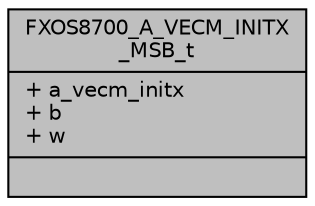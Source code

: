 digraph "FXOS8700_A_VECM_INITX_MSB_t"
{
  edge [fontname="Helvetica",fontsize="10",labelfontname="Helvetica",labelfontsize="10"];
  node [fontname="Helvetica",fontsize="10",shape=record];
  Node1 [label="{FXOS8700_A_VECM_INITX\l_MSB_t\n|+ a_vecm_initx\l+ b\l+ w\l|}",height=0.2,width=0.4,color="black", fillcolor="grey75", style="filled", fontcolor="black"];
}
